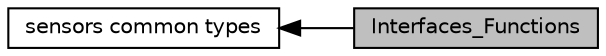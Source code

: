 digraph "Interfaces_Functions"
{
  edge [fontname="Helvetica",fontsize="10",labelfontname="Helvetica",labelfontsize="10"];
  node [fontname="Helvetica",fontsize="10",shape=box];
  rankdir=LR;
  Node1 [label="Interfaces_Functions",height=0.2,width=0.4,color="black", fillcolor="grey75", style="filled", fontcolor="black",tooltip="This section provide a set of functions used to read and write a generic register of the device...."];
  Node2 [label="sensors common types",height=0.2,width=0.4,color="black", fillcolor="white", style="filled",URL="$group___s_t_microelectronics.html",tooltip=" "];
  Node2->Node1 [shape=plaintext, dir="back", style="solid"];
}
